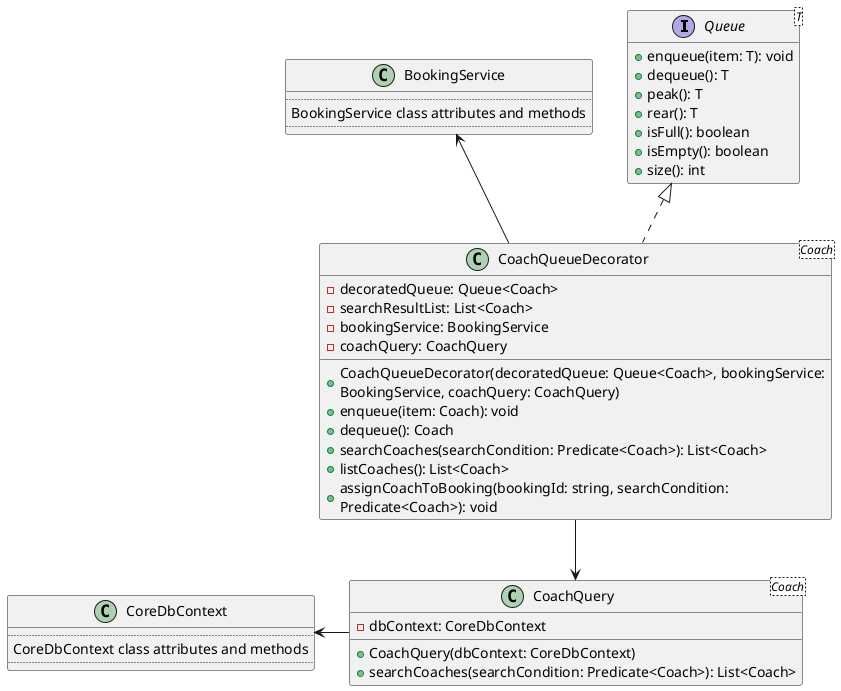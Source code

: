 @startuml DecoratorPatternWithCoachQuery

skinparam wrapWidth 500
hide empty members

interface Queue<T> {
  + enqueue(item: T): void
  + dequeue(): T
  + peak(): T
  + rear(): T
  + isFull(): boolean
  + isEmpty(): boolean
  + size(): int
}

class BookingService {
    ..
    BookingService class attributes and methods
    ..
}

class CoachQueueDecorator<Coach> {
  - decoratedQueue: Queue<Coach>
  - searchResultList: List<Coach>
  - bookingService: BookingService
  - coachQuery: CoachQuery
  + CoachQueueDecorator(decoratedQueue: Queue<Coach>, bookingService: BookingService, coachQuery: CoachQuery)
  + enqueue(item: Coach): void
  + dequeue(): Coach
  + searchCoaches(searchCondition: Predicate<Coach>): List<Coach>
  + listCoaches(): List<Coach>
  + assignCoachToBooking(bookingId: string, searchCondition: Predicate<Coach>): void
}

class CoreDbContext {
    ..
    CoreDbContext class attributes and methods
    ..
}

class CoachQuery<Coach> {
  - dbContext: CoreDbContext
  + CoachQuery(dbContext: CoreDbContext)
  + searchCoaches(searchCondition: Predicate<Coach>): List<Coach>
}

Queue <|.. CoachQueueDecorator
CoreDbContext <- CoachQuery
CoachQueueDecorator --> CoachQuery
CoachQueueDecorator -up-> BookingService
@enduml